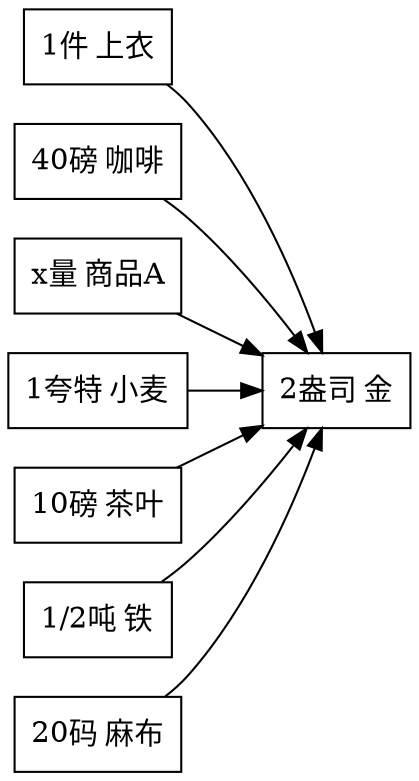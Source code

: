 digraph 价值形式理论 {
    rankdir=LR;
    node [shape=record];
    "1件 上衣" -> "2盎司 金";
    "40磅 咖啡" -> "2盎司 金";
    "x量 商品A" -> "2盎司 金";
    "1夸特 小麦" -> "2盎司 金";
    "10磅 茶叶" -> "2盎司 金";
    "1/2吨 铁" -> "2盎司 金";
    "20码 麻布" -> "2盎司 金";
}
